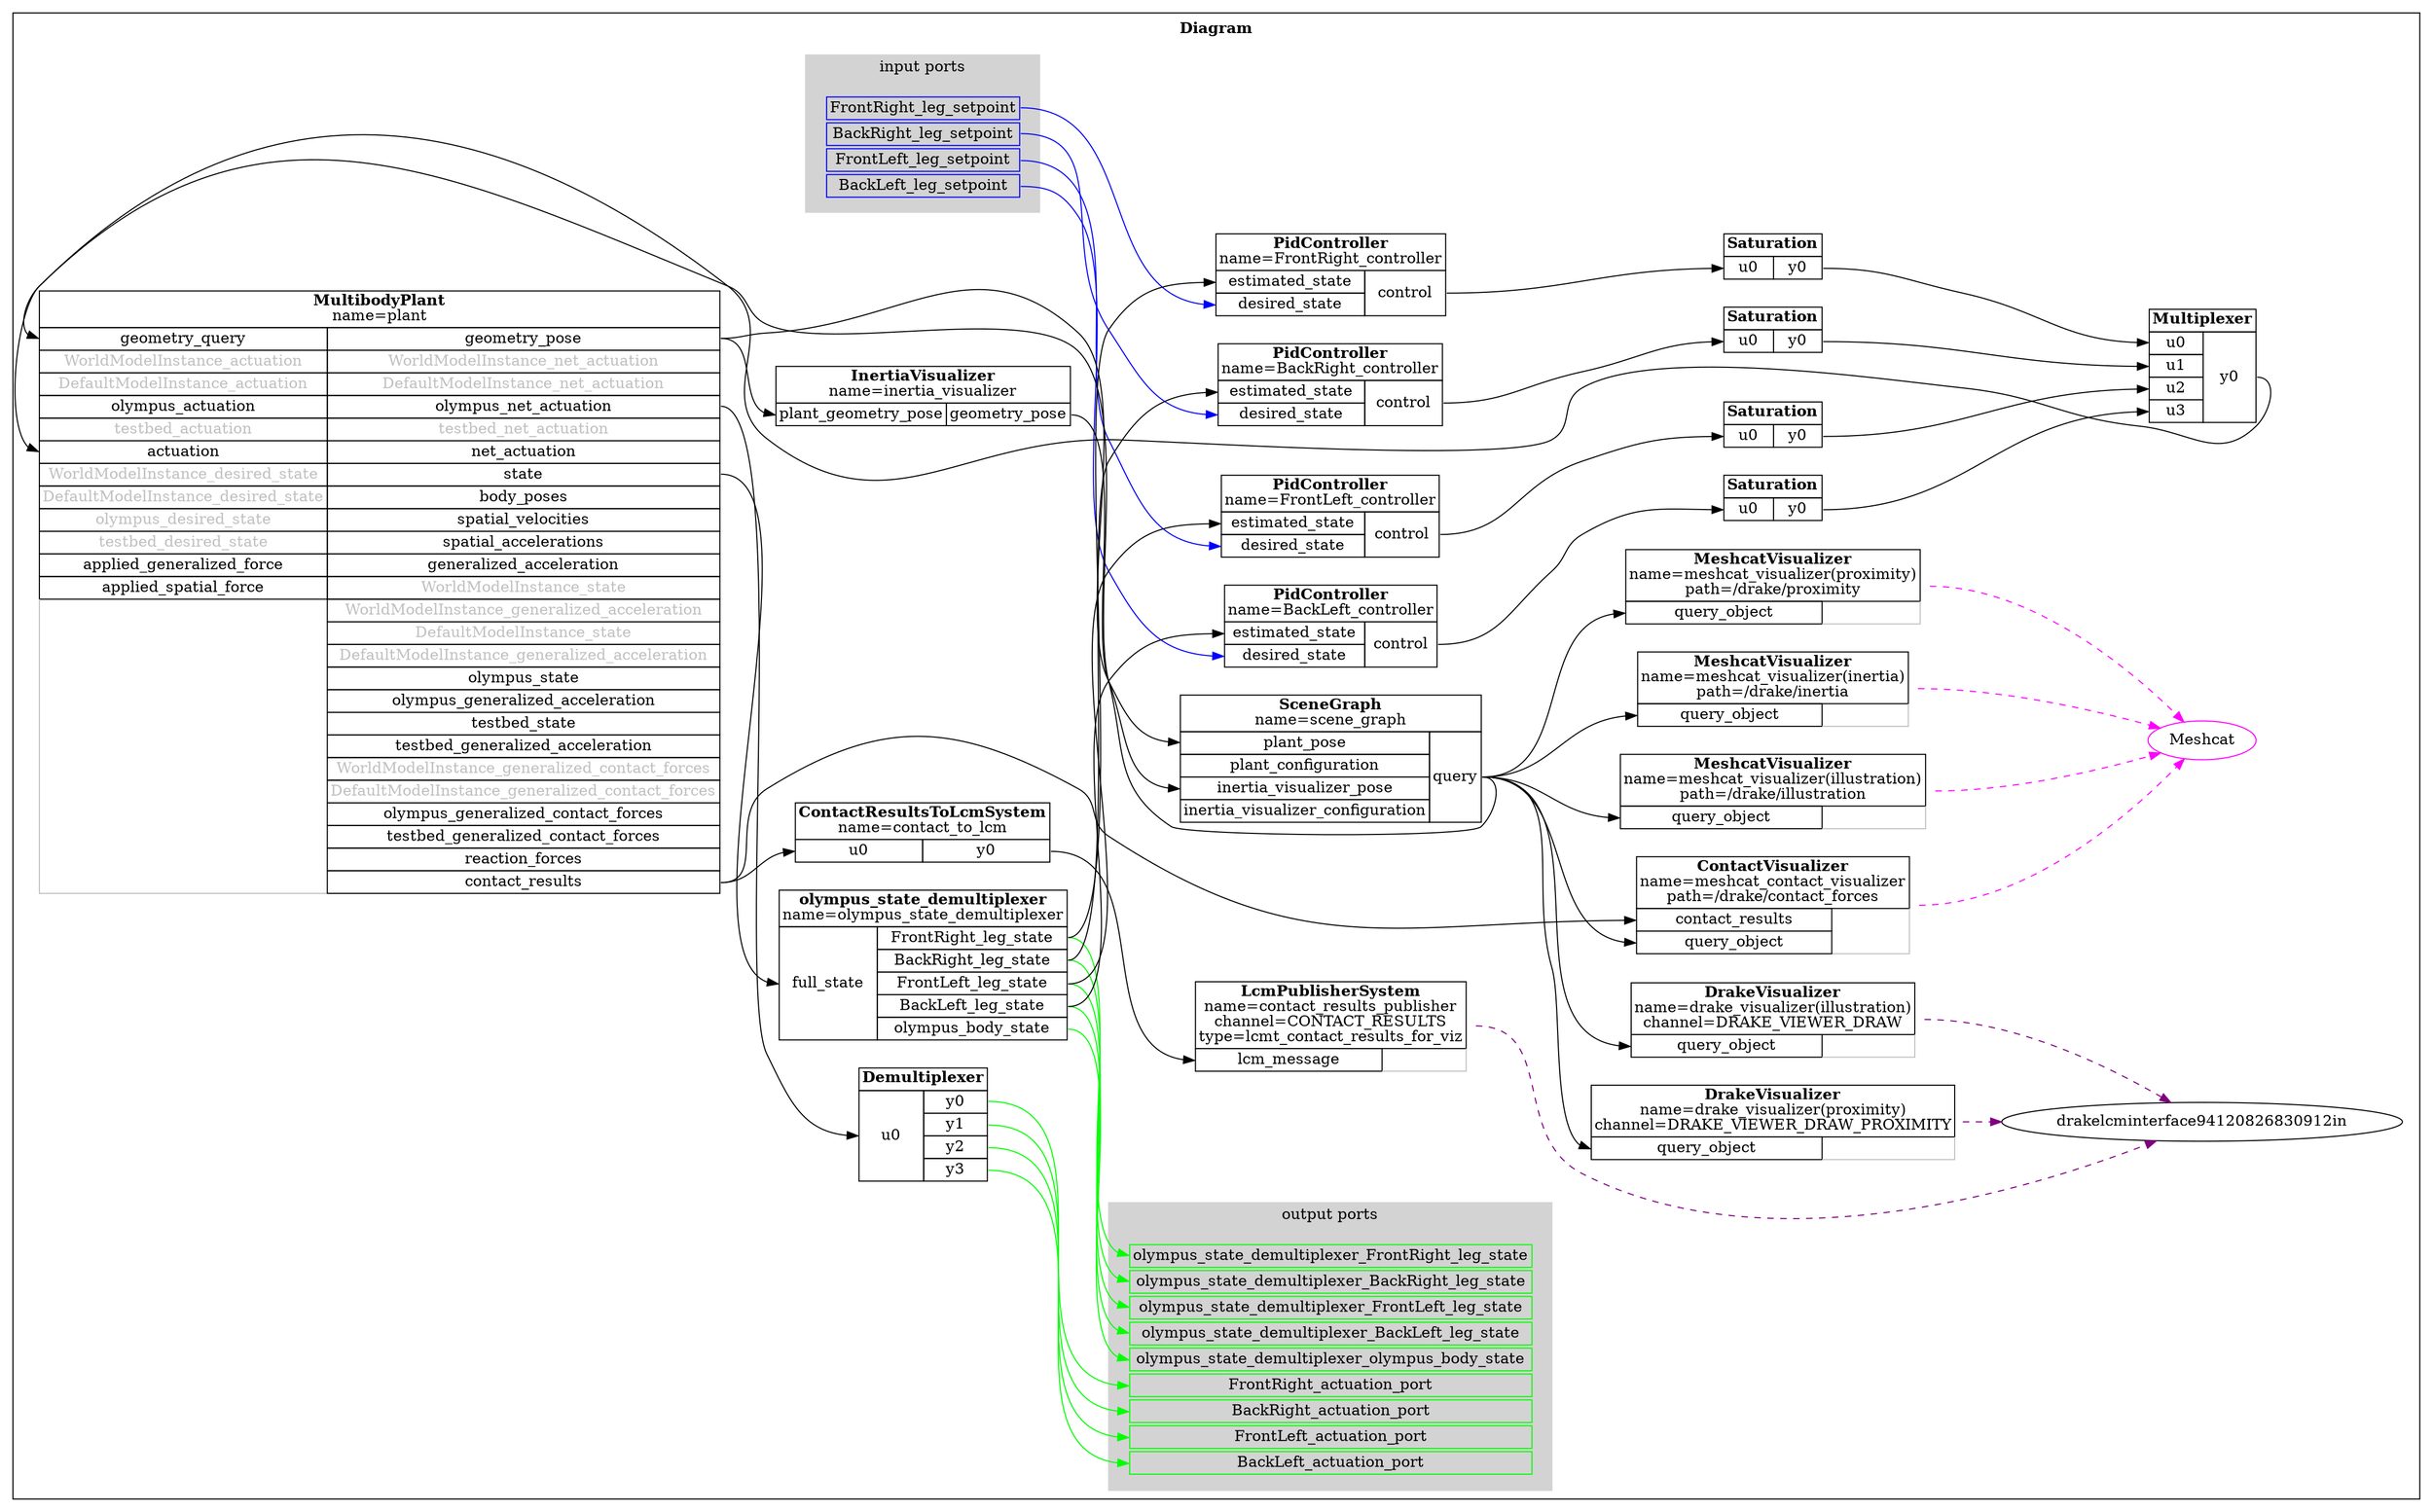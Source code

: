 digraph _585 {
rankdir=LR
subgraph cluster585diagram {
color=black
concentrate=true
label=<<TABLE BORDER="0"><TR><TD>
<B>Diagram</B>
</TD></TR></TABLE>>;
subgraph clusters585in {
rank=same
color=lightgrey
style=filled
label="input ports"
s585in [shape=none, label=<
<TABLE BORDER="0" COLOR="blue" CELLSPACING="3" STYLE="rounded">
<TR><TD BORDER="1" PORT="0">FrontRight_leg_setpoint</TD></TR>
<TR><TD BORDER="1" PORT="1">BackRight_leg_setpoint</TD></TR>
<TR><TD BORDER="1" PORT="2">FrontLeft_leg_setpoint</TD></TR>
<TR><TD BORDER="1" PORT="3">BackLeft_leg_setpoint</TD></TR>
</TABLE>
>];
}
subgraph clusters585out {
rank=same
color=lightgrey
style=filled
label="output ports"
s585out [shape=none, label=<
<TABLE BORDER="0" COLOR="green" CELLSPACING="3" STYLE="rounded">
<TR><TD BORDER="1" PORT="0">olympus_state_demultiplexer_FrontRight_leg_state</TD></TR>
<TR><TD BORDER="1" PORT="1">olympus_state_demultiplexer_BackRight_leg_state</TD></TR>
<TR><TD BORDER="1" PORT="2">olympus_state_demultiplexer_FrontLeft_leg_state</TD></TR>
<TR><TD BORDER="1" PORT="3">olympus_state_demultiplexer_BackLeft_leg_state</TD></TR>
<TR><TD BORDER="1" PORT="4">olympus_state_demultiplexer_olympus_body_state</TD></TR>
<TR><TD BORDER="1" PORT="5">FrontRight_actuation_port</TD></TR>
<TR><TD BORDER="1" PORT="6">BackRight_actuation_port</TD></TR>
<TR><TD BORDER="1" PORT="7">FrontLeft_actuation_port</TD></TR>
<TR><TD BORDER="1" PORT="8">BackLeft_actuation_port</TD></TR>
</TABLE>
>];
}
subgraph cluster585subsystems {
color=white
label=""
s1 [shape=none, border=0, label=<
<TABLE BORDER="0" CELLSPACING="0">
<TR><TD BORDER="1" COLSPAN="2">
<B>MultibodyPlant</B><BR/>
name=plant
</TD></TR>
<TR>
<TD PORT="u0" BORDER="1" >geometry_query</TD>
<TD PORT="y0" BORDER="1" >geometry_pose</TD>
</TR>
<TR>
<TD PORT="u1" BORDER="1" ><FONT COLOR="grey">WorldModelInstance_actuation</FONT></TD>
<TD PORT="y1" BORDER="1" ><FONT COLOR="grey">WorldModelInstance_net_actuation</FONT></TD>
</TR>
<TR>
<TD PORT="u2" BORDER="1" ><FONT COLOR="grey">DefaultModelInstance_actuation</FONT></TD>
<TD PORT="y2" BORDER="1" ><FONT COLOR="grey">DefaultModelInstance_net_actuation</FONT></TD>
</TR>
<TR>
<TD PORT="u3" BORDER="1" >olympus_actuation</TD>
<TD PORT="y3" BORDER="1" >olympus_net_actuation</TD>
</TR>
<TR>
<TD PORT="u4" BORDER="1" ><FONT COLOR="grey">testbed_actuation</FONT></TD>
<TD PORT="y4" BORDER="1" ><FONT COLOR="grey">testbed_net_actuation</FONT></TD>
</TR>
<TR>
<TD PORT="u5" BORDER="1" >actuation</TD>
<TD PORT="y5" BORDER="1" >net_actuation</TD>
</TR>
<TR>
<TD PORT="u6" BORDER="1" ><FONT COLOR="grey">WorldModelInstance_desired_state</FONT></TD>
<TD PORT="y6" BORDER="1" >state</TD>
</TR>
<TR>
<TD PORT="u7" BORDER="1" ><FONT COLOR="grey">DefaultModelInstance_desired_state</FONT></TD>
<TD PORT="y7" BORDER="1" >body_poses</TD>
</TR>
<TR>
<TD PORT="u8" BORDER="1" ><FONT COLOR="grey">olympus_desired_state</FONT></TD>
<TD PORT="y8" BORDER="1" >spatial_velocities</TD>
</TR>
<TR>
<TD PORT="u9" BORDER="1" ><FONT COLOR="grey">testbed_desired_state</FONT></TD>
<TD PORT="y9" BORDER="1" >spatial_accelerations</TD>
</TR>
<TR>
<TD PORT="u10" BORDER="1" >applied_generalized_force</TD>
<TD PORT="y10" BORDER="1" >generalized_acceleration</TD>
</TR>
<TR>
<TD PORT="u11" BORDER="1" >applied_spatial_force</TD>
<TD PORT="y11" BORDER="1" ><FONT COLOR="grey">WorldModelInstance_state</FONT></TD>
</TR>
<TR>
<TD PORT="u12" BORDER="1" COLOR="grey" ROWSPAN="13" SIDES="BL"></TD>
<TD PORT="y12" BORDER="1" ><FONT COLOR="grey">WorldModelInstance_generalized_acceleration</FONT></TD>
</TR>
<TR>
<TD PORT="y13" BORDER="1" ><FONT COLOR="grey">DefaultModelInstance_state</FONT></TD>
</TR>
<TR>
<TD PORT="y14" BORDER="1" ><FONT COLOR="grey">DefaultModelInstance_generalized_acceleration</FONT></TD>
</TR>
<TR>
<TD PORT="y15" BORDER="1" >olympus_state</TD>
</TR>
<TR>
<TD PORT="y16" BORDER="1" >olympus_generalized_acceleration</TD>
</TR>
<TR>
<TD PORT="y17" BORDER="1" >testbed_state</TD>
</TR>
<TR>
<TD PORT="y18" BORDER="1" >testbed_generalized_acceleration</TD>
</TR>
<TR>
<TD PORT="y19" BORDER="1" ><FONT COLOR="grey">WorldModelInstance_generalized_contact_forces</FONT></TD>
</TR>
<TR>
<TD PORT="y20" BORDER="1" ><FONT COLOR="grey">DefaultModelInstance_generalized_contact_forces</FONT></TD>
</TR>
<TR>
<TD PORT="y21" BORDER="1" >olympus_generalized_contact_forces</TD>
</TR>
<TR>
<TD PORT="y22" BORDER="1" >testbed_generalized_contact_forces</TD>
</TR>
<TR>
<TD PORT="y23" BORDER="1" >reaction_forces</TD>
</TR>
<TR>
<TD PORT="y24" BORDER="1" >contact_results</TD>
</TR>
</TABLE>
>];
s2 [shape=none, border=0, label=<
<TABLE BORDER="0" CELLSPACING="0">
<TR><TD BORDER="1" COLSPAN="2">
<B>SceneGraph</B><BR/>
name=scene_graph
</TD></TR>
<TR>
<TD PORT="u0" BORDER="1" >plant_pose</TD>
<TD PORT="y0" BORDER="1" ROWSPAN="4">query</TD>
</TR>
<TR>
<TD PORT="u1" BORDER="1" >plant_configuration</TD>
</TR>
<TR>
<TD PORT="u2" BORDER="1" >inertia_visualizer_pose</TD>
</TR>
<TR>
<TD PORT="u3" BORDER="1" >inertia_visualizer_configuration</TD>
</TR>
</TABLE>
>];
s393 [shape=none, border=0, label=<
<TABLE BORDER="0" CELLSPACING="0">
<TR><TD BORDER="1" COLSPAN="2">
<B>PidController</B><BR/>
name=FrontRight_controller
</TD></TR>
<TR>
<TD PORT="u0" BORDER="1" >estimated_state</TD>
<TD PORT="y0" BORDER="1" ROWSPAN="2">control</TD>
</TR>
<TR>
<TD PORT="u1" BORDER="1" >desired_state</TD>
</TR>
</TABLE>
>];
s394 [shape=none, border=0, label=<
<TABLE BORDER="0" CELLSPACING="0">
<TR><TD BORDER="1" COLSPAN="2">
<B>Saturation</B>
</TD></TR>
<TR>
<TD PORT="u0" BORDER="1" >u0</TD>
<TD PORT="y0" BORDER="1" >y0</TD>
</TR>
</TABLE>
>];
s396 [shape=none, border=0, label=<
<TABLE BORDER="0" CELLSPACING="0">
<TR><TD BORDER="1" COLSPAN="2">
<B>PidController</B><BR/>
name=BackRight_controller
</TD></TR>
<TR>
<TD PORT="u0" BORDER="1" >estimated_state</TD>
<TD PORT="y0" BORDER="1" ROWSPAN="2">control</TD>
</TR>
<TR>
<TD PORT="u1" BORDER="1" >desired_state</TD>
</TR>
</TABLE>
>];
s397 [shape=none, border=0, label=<
<TABLE BORDER="0" CELLSPACING="0">
<TR><TD BORDER="1" COLSPAN="2">
<B>Saturation</B>
</TD></TR>
<TR>
<TD PORT="u0" BORDER="1" >u0</TD>
<TD PORT="y0" BORDER="1" >y0</TD>
</TR>
</TABLE>
>];
s399 [shape=none, border=0, label=<
<TABLE BORDER="0" CELLSPACING="0">
<TR><TD BORDER="1" COLSPAN="2">
<B>PidController</B><BR/>
name=FrontLeft_controller
</TD></TR>
<TR>
<TD PORT="u0" BORDER="1" >estimated_state</TD>
<TD PORT="y0" BORDER="1" ROWSPAN="2">control</TD>
</TR>
<TR>
<TD PORT="u1" BORDER="1" >desired_state</TD>
</TR>
</TABLE>
>];
s400 [shape=none, border=0, label=<
<TABLE BORDER="0" CELLSPACING="0">
<TR><TD BORDER="1" COLSPAN="2">
<B>Saturation</B>
</TD></TR>
<TR>
<TD PORT="u0" BORDER="1" >u0</TD>
<TD PORT="y0" BORDER="1" >y0</TD>
</TR>
</TABLE>
>];
s402 [shape=none, border=0, label=<
<TABLE BORDER="0" CELLSPACING="0">
<TR><TD BORDER="1" COLSPAN="2">
<B>PidController</B><BR/>
name=BackLeft_controller
</TD></TR>
<TR>
<TD PORT="u0" BORDER="1" >estimated_state</TD>
<TD PORT="y0" BORDER="1" ROWSPAN="2">control</TD>
</TR>
<TR>
<TD PORT="u1" BORDER="1" >desired_state</TD>
</TR>
</TABLE>
>];
s403 [shape=none, border=0, label=<
<TABLE BORDER="0" CELLSPACING="0">
<TR><TD BORDER="1" COLSPAN="2">
<B>Saturation</B>
</TD></TR>
<TR>
<TD PORT="u0" BORDER="1" >u0</TD>
<TD PORT="y0" BORDER="1" >y0</TD>
</TR>
</TABLE>
>];
s435 [shape=none, border=0, label=<
<TABLE BORDER="0" CELLSPACING="0">
<TR><TD BORDER="1" COLSPAN="2">
<B>Multiplexer</B>
</TD></TR>
<TR>
<TD PORT="u0" BORDER="1" >u0</TD>
<TD PORT="y0" BORDER="1" ROWSPAN="4">y0</TD>
</TR>
<TR>
<TD PORT="u1" BORDER="1" >u1</TD>
</TR>
<TR>
<TD PORT="u2" BORDER="1" >u2</TD>
</TR>
<TR>
<TD PORT="u3" BORDER="1" >u3</TD>
</TR>
</TABLE>
>];
s436 [shape=none, border=0, label=<
<TABLE BORDER="0" CELLSPACING="0">
<TR><TD BORDER="1" COLSPAN="2">
<B>Demultiplexer</B>
</TD></TR>
<TR>
<TD PORT="u0" BORDER="1" ROWSPAN="4">u0</TD>
<TD PORT="y0" BORDER="1" >y0</TD>
</TR>
<TR>
<TD PORT="y1" BORDER="1" >y1</TD>
</TR>
<TR>
<TD PORT="y2" BORDER="1" >y2</TD>
</TR>
<TR>
<TD PORT="y3" BORDER="1" >y3</TD>
</TR>
</TABLE>
>];
s437 [shape=none, border=0, label=<
<TABLE BORDER="0" CELLSPACING="0">
<TR><TD BORDER="1" COLSPAN="2">
<B>olympus_state_demultiplexer</B><BR/>
name=olympus_state_demultiplexer
</TD></TR>
<TR>
<TD PORT="u0" BORDER="1" ROWSPAN="5">full_state</TD>
<TD PORT="y0" BORDER="1" >FrontRight_leg_state</TD>
</TR>
<TR>
<TD PORT="y1" BORDER="1" >BackRight_leg_state</TD>
</TR>
<TR>
<TD PORT="y2" BORDER="1" >FrontLeft_leg_state</TD>
</TR>
<TR>
<TD PORT="y3" BORDER="1" >BackLeft_leg_state</TD>
</TR>
<TR>
<TD PORT="y4" BORDER="1" >olympus_body_state</TD>
</TR>
</TABLE>
>];
s439 [shape=none, border=0, label=<
<TABLE BORDER="0" CELLSPACING="0">
<TR><TD BORDER="1" COLSPAN="2">
<B>DrakeVisualizer</B><BR/>
name=drake_visualizer(illustration)<BR/>
channel=DRAKE_VIEWER_DRAW
</TD></TR>
<TR>
<TD PORT="u0" BORDER="1" >query_object</TD>
<TD PORT="y0" BORDER="1" COLOR="grey" ROWSPAN="1" SIDES="BR"></TD>
</TR>
</TABLE>
>];
s439:e -> drakelcminterface94120826830912in [style="dashed", color="webpurple"];
s443 [shape=none, border=0, label=<
<TABLE BORDER="0" CELLSPACING="0">
<TR><TD BORDER="1" COLSPAN="2">
<B>DrakeVisualizer</B><BR/>
name=drake_visualizer(proximity)<BR/>
channel=DRAKE_VIEWER_DRAW_PROXIMITY
</TD></TR>
<TR>
<TD PORT="u0" BORDER="1" >query_object</TD>
<TD PORT="y0" BORDER="1" COLOR="grey" ROWSPAN="1" SIDES="BR"></TD>
</TR>
</TABLE>
>];
s443:e -> drakelcminterface94120826830912in [style="dashed", color="webpurple"];
s447 [shape=none, border=0, label=<
<TABLE BORDER="0" CELLSPACING="0">
<TR><TD BORDER="1" COLSPAN="2">
<B>ContactResultsToLcmSystem</B><BR/>
name=contact_to_lcm
</TD></TR>
<TR>
<TD PORT="u0" BORDER="1" >u0</TD>
<TD PORT="y0" BORDER="1" >y0</TD>
</TR>
</TABLE>
>];
s448 [shape=none, border=0, label=<
<TABLE BORDER="0" CELLSPACING="0">
<TR><TD BORDER="1" COLSPAN="2">
<B>LcmPublisherSystem</B><BR/>
name=contact_results_publisher<BR/>
channel=CONTACT_RESULTS<BR/>
type=lcmt_contact_results_for_viz
</TD></TR>
<TR>
<TD PORT="u0" BORDER="1" >lcm_message</TD>
<TD PORT="y0" BORDER="1" COLOR="grey" ROWSPAN="1" SIDES="BR"></TD>
</TR>
</TABLE>
>];
s448:e -> drakelcminterface94120826830912in [style="dashed", color="webpurple"];
s449 [shape=none, border=0, label=<
<TABLE BORDER="0" CELLSPACING="0">
<TR><TD BORDER="1" COLSPAN="2">
<B>MeshcatVisualizer</B><BR/>
name=meshcat_visualizer(illustration)<BR/>
path=/drake/illustration
</TD></TR>
<TR>
<TD PORT="u0" BORDER="1" >query_object</TD>
<TD PORT="y0" BORDER="1" COLOR="grey" ROWSPAN="1" SIDES="BR"></TD>
</TR>
</TABLE>
>];
meshcat_in [label=Meshcat, color=magenta];
s449:e -> meshcat_in [style=dashed, color=magenta]
s450 [shape=none, border=0, label=<
<TABLE BORDER="0" CELLSPACING="0">
<TR><TD BORDER="1" COLSPAN="2">
<B>MeshcatVisualizer</B><BR/>
name=meshcat_visualizer(inertia)<BR/>
path=/drake/inertia
</TD></TR>
<TR>
<TD PORT="u0" BORDER="1" >query_object</TD>
<TD PORT="y0" BORDER="1" COLOR="grey" ROWSPAN="1" SIDES="BR"></TD>
</TR>
</TABLE>
>];
meshcat_in [label=Meshcat, color=magenta];
s450:e -> meshcat_in [style=dashed, color=magenta]
s451 [shape=none, border=0, label=<
<TABLE BORDER="0" CELLSPACING="0">
<TR><TD BORDER="1" COLSPAN="2">
<B>MeshcatVisualizer</B><BR/>
name=meshcat_visualizer(proximity)<BR/>
path=/drake/proximity
</TD></TR>
<TR>
<TD PORT="u0" BORDER="1" >query_object</TD>
<TD PORT="y0" BORDER="1" COLOR="grey" ROWSPAN="1" SIDES="BR"></TD>
</TR>
</TABLE>
>];
meshcat_in [label=Meshcat, color=magenta];
s451:e -> meshcat_in [style=dashed, color=magenta]
s452 [shape=none, border=0, label=<
<TABLE BORDER="0" CELLSPACING="0">
<TR><TD BORDER="1" COLSPAN="2">
<B>ContactVisualizer</B><BR/>
name=meshcat_contact_visualizer<BR/>
path=/drake/contact_forces
</TD></TR>
<TR>
<TD PORT="u0" BORDER="1" >contact_results</TD>
<TD PORT="y0" BORDER="1" COLOR="grey" ROWSPAN="2" SIDES="BR"></TD>
</TR>
<TR>
<TD PORT="u1" BORDER="1" >query_object</TD>
</TR>
</TABLE>
>];
meshcat_in [label=Meshcat, color=magenta];
s452:e -> meshcat_in [style=dashed, color=magenta]
s453 [shape=none, border=0, label=<
<TABLE BORDER="0" CELLSPACING="0">
<TR><TD BORDER="1" COLSPAN="2">
<B>InertiaVisualizer</B><BR/>
name=inertia_visualizer
</TD></TR>
<TR>
<TD PORT="u0" BORDER="1" >plant_geometry_pose</TD>
<TD PORT="y0" BORDER="1" >geometry_pose</TD>
</TR>
</TABLE>
>];
s2:y0:e -> s1:u0:w
s435:y0:e -> s1:u5:w
s1:y0:e -> s2:u0:w
s453:y0:e -> s2:u2:w
s437:y0:e -> s393:u0:w
s437:y1:e -> s396:u0:w
s396:y0:e -> s397:u0:w
s399:y0:e -> s400:u0:w
s1:y24:e -> s452:u0:w
s2:y0:e -> s452:u1:w
s1:y3:e -> s436:u0:w
s447:y0:e -> s448:u0:w
s393:y0:e -> s394:u0:w
s437:y2:e -> s399:u0:w
s402:y0:e -> s403:u0:w
s437:y3:e -> s402:u0:w
s394:y0:e -> s435:u0:w
s397:y0:e -> s435:u1:w
s400:y0:e -> s435:u2:w
s403:y0:e -> s435:u3:w
s1:y6:e -> s437:u0:w
s2:y0:e -> s439:u0:w
s2:y0:e -> s443:u0:w
s1:y24:e -> s447:u0:w
s2:y0:e -> s449:u0:w
s2:y0:e -> s450:u0:w
s2:y0:e -> s451:u0:w
s1:y0:e -> s453:u0:w
s585in:0:e -> s393:u1:w [color=blue];
s585in:1:e -> s396:u1:w [color=blue];
s585in:2:e -> s399:u1:w [color=blue];
s585in:3:e -> s402:u1:w [color=blue];
s437:y0:e -> s585out:0:w [color=green];
s437:y1:e -> s585out:1:w [color=green];
s437:y2:e -> s585out:2:w [color=green];
s437:y3:e -> s585out:3:w [color=green];
s437:y4:e -> s585out:4:w [color=green];
s436:y0:e -> s585out:5:w [color=green];
s436:y1:e -> s585out:6:w [color=green];
s436:y2:e -> s585out:7:w [color=green];
s436:y3:e -> s585out:8:w [color=green];
}
}
}
